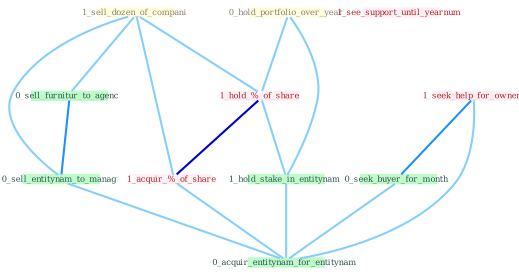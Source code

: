 Graph G{ 
    node
    [shape=polygon,style=filled,width=.5,height=.06,color="#BDFCC9",fixedsize=true,fontsize=4,
    fontcolor="#2f4f4f"];
    {node
    [color="#ffffe0", fontcolor="#8b7d6b"] "1_sell_dozen_of_compani " "0_hold_portfolio_over_year "}
{node [color="#fff0f5", fontcolor="#b22222"] "1_hold_%_of_share " "1_seek_help_for_owner " "1_acquir_%_of_share " "1_see_support_until_yearnum "}
edge [color="#B0E2FF"];

	"1_sell_dozen_of_compani " -- "1_hold_%_of_share " [w="1", color="#87cefa" ];
	"1_sell_dozen_of_compani " -- "1_acquir_%_of_share " [w="1", color="#87cefa" ];
	"1_sell_dozen_of_compani " -- "0_sell_furnitur_to_agenc " [w="1", color="#87cefa" ];
	"1_sell_dozen_of_compani " -- "0_sell_entitynam_to_manag " [w="1", color="#87cefa" ];
	"0_hold_portfolio_over_year " -- "1_hold_%_of_share " [w="1", color="#87cefa" ];
	"0_hold_portfolio_over_year " -- "1_hold_stake_in_entitynam " [w="1", color="#87cefa" ];
	"1_hold_%_of_share " -- "1_hold_stake_in_entitynam " [w="1", color="#87cefa" ];
	"1_hold_%_of_share " -- "1_acquir_%_of_share " [w="3", color="#0000cd" , len=0.6];
	"1_hold_stake_in_entitynam " -- "0_acquir_entitynam_for_entitynam " [w="1", color="#87cefa" ];
	"1_seek_help_for_owner " -- "0_seek_buyer_for_month " [w="2", color="#1e90ff" , len=0.8];
	"1_seek_help_for_owner " -- "0_acquir_entitynam_for_entitynam " [w="1", color="#87cefa" ];
	"0_seek_buyer_for_month " -- "0_acquir_entitynam_for_entitynam " [w="1", color="#87cefa" ];
	"1_acquir_%_of_share " -- "0_acquir_entitynam_for_entitynam " [w="1", color="#87cefa" ];
	"0_sell_furnitur_to_agenc " -- "0_sell_entitynam_to_manag " [w="2", color="#1e90ff" , len=0.8];
	"0_sell_entitynam_to_manag " -- "0_acquir_entitynam_for_entitynam " [w="1", color="#87cefa" ];
}